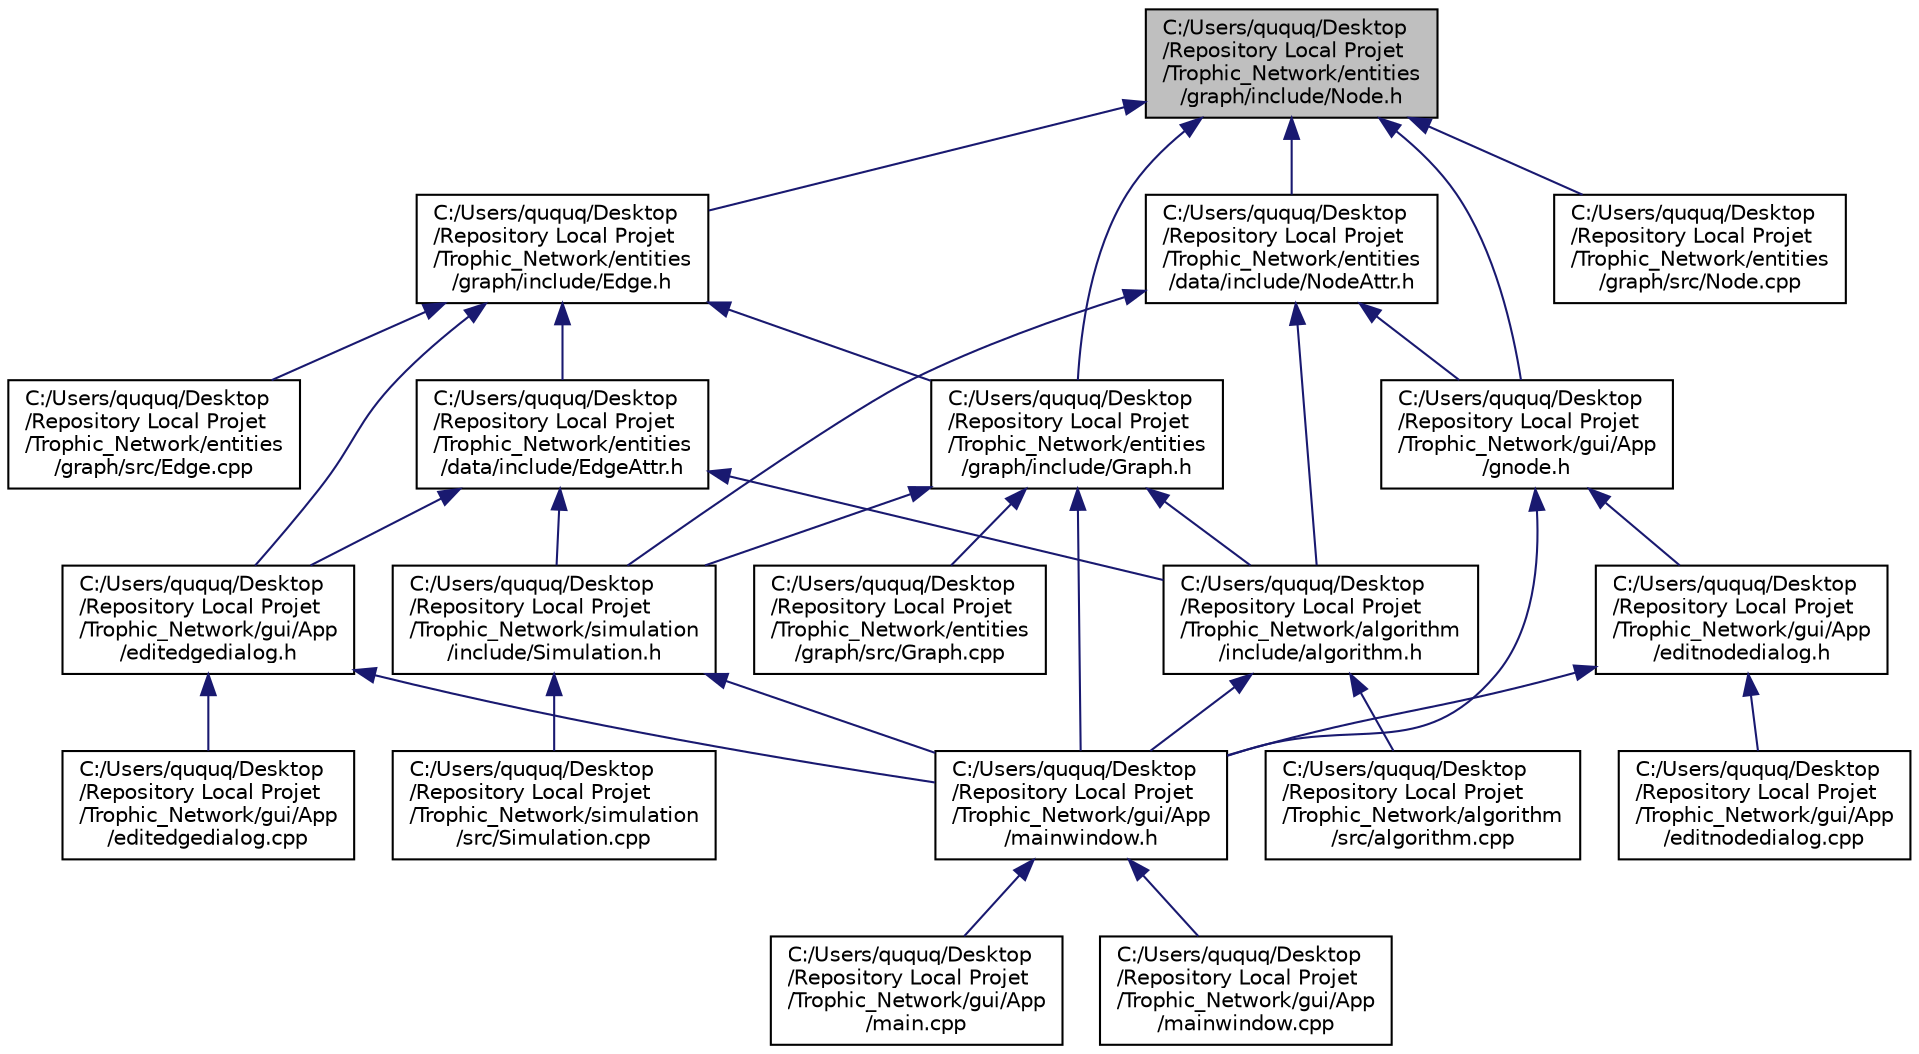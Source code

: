 digraph "C:/Users/ququq/Desktop/Repository Local Projet/Trophic_Network/entities/graph/include/Node.h"
{
  edge [fontname="Helvetica",fontsize="10",labelfontname="Helvetica",labelfontsize="10"];
  node [fontname="Helvetica",fontsize="10",shape=record];
  Node7 [label="C:/Users/ququq/Desktop\l/Repository Local Projet\l/Trophic_Network/entities\l/graph/include/Node.h",height=0.2,width=0.4,color="black", fillcolor="grey75", style="filled", fontcolor="black"];
  Node7 -> Node8 [dir="back",color="midnightblue",fontsize="10",style="solid",fontname="Helvetica"];
  Node8 [label="C:/Users/ququq/Desktop\l/Repository Local Projet\l/Trophic_Network/entities\l/graph/include/Graph.h",height=0.2,width=0.4,color="black", fillcolor="white", style="filled",URL="$_graph_8h.html",tooltip="Header Graph. "];
  Node8 -> Node9 [dir="back",color="midnightblue",fontsize="10",style="solid",fontname="Helvetica"];
  Node9 [label="C:/Users/ququq/Desktop\l/Repository Local Projet\l/Trophic_Network/algorithm\l/include/algorithm.h",height=0.2,width=0.4,color="black", fillcolor="white", style="filled",URL="$algorithm_8h.html"];
  Node9 -> Node10 [dir="back",color="midnightblue",fontsize="10",style="solid",fontname="Helvetica"];
  Node10 [label="C:/Users/ququq/Desktop\l/Repository Local Projet\l/Trophic_Network/algorithm\l/src/algorithm.cpp",height=0.2,width=0.4,color="black", fillcolor="white", style="filled",URL="$algorithm_8cpp.html"];
  Node9 -> Node11 [dir="back",color="midnightblue",fontsize="10",style="solid",fontname="Helvetica"];
  Node11 [label="C:/Users/ququq/Desktop\l/Repository Local Projet\l/Trophic_Network/gui/App\l/mainwindow.h",height=0.2,width=0.4,color="black", fillcolor="white", style="filled",URL="$mainwindow_8h.html"];
  Node11 -> Node12 [dir="back",color="midnightblue",fontsize="10",style="solid",fontname="Helvetica"];
  Node12 [label="C:/Users/ququq/Desktop\l/Repository Local Projet\l/Trophic_Network/gui/App\l/main.cpp",height=0.2,width=0.4,color="black", fillcolor="white", style="filled",URL="$main_8cpp.html"];
  Node11 -> Node13 [dir="back",color="midnightblue",fontsize="10",style="solid",fontname="Helvetica"];
  Node13 [label="C:/Users/ququq/Desktop\l/Repository Local Projet\l/Trophic_Network/gui/App\l/mainwindow.cpp",height=0.2,width=0.4,color="black", fillcolor="white", style="filled",URL="$mainwindow_8cpp.html"];
  Node8 -> Node14 [dir="back",color="midnightblue",fontsize="10",style="solid",fontname="Helvetica"];
  Node14 [label="C:/Users/ququq/Desktop\l/Repository Local Projet\l/Trophic_Network/entities\l/graph/src/Graph.cpp",height=0.2,width=0.4,color="black", fillcolor="white", style="filled",URL="$_graph_8cpp.html"];
  Node8 -> Node11 [dir="back",color="midnightblue",fontsize="10",style="solid",fontname="Helvetica"];
  Node8 -> Node15 [dir="back",color="midnightblue",fontsize="10",style="solid",fontname="Helvetica"];
  Node15 [label="C:/Users/ququq/Desktop\l/Repository Local Projet\l/Trophic_Network/simulation\l/include/Simulation.h",height=0.2,width=0.4,color="black", fillcolor="white", style="filled",URL="$_simulation_8h.html",tooltip="Header Graph. "];
  Node15 -> Node11 [dir="back",color="midnightblue",fontsize="10",style="solid",fontname="Helvetica"];
  Node15 -> Node16 [dir="back",color="midnightblue",fontsize="10",style="solid",fontname="Helvetica"];
  Node16 [label="C:/Users/ququq/Desktop\l/Repository Local Projet\l/Trophic_Network/simulation\l/src/Simulation.cpp",height=0.2,width=0.4,color="black", fillcolor="white", style="filled",URL="$_simulation_8cpp.html"];
  Node7 -> Node17 [dir="back",color="midnightblue",fontsize="10",style="solid",fontname="Helvetica"];
  Node17 [label="C:/Users/ququq/Desktop\l/Repository Local Projet\l/Trophic_Network/entities\l/graph/include/Edge.h",height=0.2,width=0.4,color="black", fillcolor="white", style="filled",URL="$_edge_8h.html",tooltip="Header Edge. "];
  Node17 -> Node8 [dir="back",color="midnightblue",fontsize="10",style="solid",fontname="Helvetica"];
  Node17 -> Node18 [dir="back",color="midnightblue",fontsize="10",style="solid",fontname="Helvetica"];
  Node18 [label="C:/Users/ququq/Desktop\l/Repository Local Projet\l/Trophic_Network/entities\l/data/include/EdgeAttr.h",height=0.2,width=0.4,color="black", fillcolor="white", style="filled",URL="$_edge_attr_8h.html"];
  Node18 -> Node9 [dir="back",color="midnightblue",fontsize="10",style="solid",fontname="Helvetica"];
  Node18 -> Node19 [dir="back",color="midnightblue",fontsize="10",style="solid",fontname="Helvetica"];
  Node19 [label="C:/Users/ququq/Desktop\l/Repository Local Projet\l/Trophic_Network/gui/App\l/editedgedialog.h",height=0.2,width=0.4,color="black", fillcolor="white", style="filled",URL="$editedgedialog_8h.html"];
  Node19 -> Node20 [dir="back",color="midnightblue",fontsize="10",style="solid",fontname="Helvetica"];
  Node20 [label="C:/Users/ququq/Desktop\l/Repository Local Projet\l/Trophic_Network/gui/App\l/editedgedialog.cpp",height=0.2,width=0.4,color="black", fillcolor="white", style="filled",URL="$editedgedialog_8cpp.html"];
  Node19 -> Node11 [dir="back",color="midnightblue",fontsize="10",style="solid",fontname="Helvetica"];
  Node18 -> Node15 [dir="back",color="midnightblue",fontsize="10",style="solid",fontname="Helvetica"];
  Node17 -> Node21 [dir="back",color="midnightblue",fontsize="10",style="solid",fontname="Helvetica"];
  Node21 [label="C:/Users/ququq/Desktop\l/Repository Local Projet\l/Trophic_Network/entities\l/graph/src/Edge.cpp",height=0.2,width=0.4,color="black", fillcolor="white", style="filled",URL="$_edge_8cpp.html"];
  Node17 -> Node19 [dir="back",color="midnightblue",fontsize="10",style="solid",fontname="Helvetica"];
  Node7 -> Node22 [dir="back",color="midnightblue",fontsize="10",style="solid",fontname="Helvetica"];
  Node22 [label="C:/Users/ququq/Desktop\l/Repository Local Projet\l/Trophic_Network/entities\l/data/include/NodeAttr.h",height=0.2,width=0.4,color="black", fillcolor="white", style="filled",URL="$_node_attr_8h.html"];
  Node22 -> Node9 [dir="back",color="midnightblue",fontsize="10",style="solid",fontname="Helvetica"];
  Node22 -> Node23 [dir="back",color="midnightblue",fontsize="10",style="solid",fontname="Helvetica"];
  Node23 [label="C:/Users/ququq/Desktop\l/Repository Local Projet\l/Trophic_Network/gui/App\l/gnode.h",height=0.2,width=0.4,color="black", fillcolor="white", style="filled",URL="$gnode_8h.html"];
  Node23 -> Node24 [dir="back",color="midnightblue",fontsize="10",style="solid",fontname="Helvetica"];
  Node24 [label="C:/Users/ququq/Desktop\l/Repository Local Projet\l/Trophic_Network/gui/App\l/editnodedialog.h",height=0.2,width=0.4,color="black", fillcolor="white", style="filled",URL="$editnodedialog_8h.html"];
  Node24 -> Node25 [dir="back",color="midnightblue",fontsize="10",style="solid",fontname="Helvetica"];
  Node25 [label="C:/Users/ququq/Desktop\l/Repository Local Projet\l/Trophic_Network/gui/App\l/editnodedialog.cpp",height=0.2,width=0.4,color="black", fillcolor="white", style="filled",URL="$editnodedialog_8cpp.html"];
  Node24 -> Node11 [dir="back",color="midnightblue",fontsize="10",style="solid",fontname="Helvetica"];
  Node23 -> Node11 [dir="back",color="midnightblue",fontsize="10",style="solid",fontname="Helvetica"];
  Node22 -> Node15 [dir="back",color="midnightblue",fontsize="10",style="solid",fontname="Helvetica"];
  Node7 -> Node26 [dir="back",color="midnightblue",fontsize="10",style="solid",fontname="Helvetica"];
  Node26 [label="C:/Users/ququq/Desktop\l/Repository Local Projet\l/Trophic_Network/entities\l/graph/src/Node.cpp",height=0.2,width=0.4,color="black", fillcolor="white", style="filled",URL="$_node_8cpp.html"];
  Node7 -> Node23 [dir="back",color="midnightblue",fontsize="10",style="solid",fontname="Helvetica"];
}
